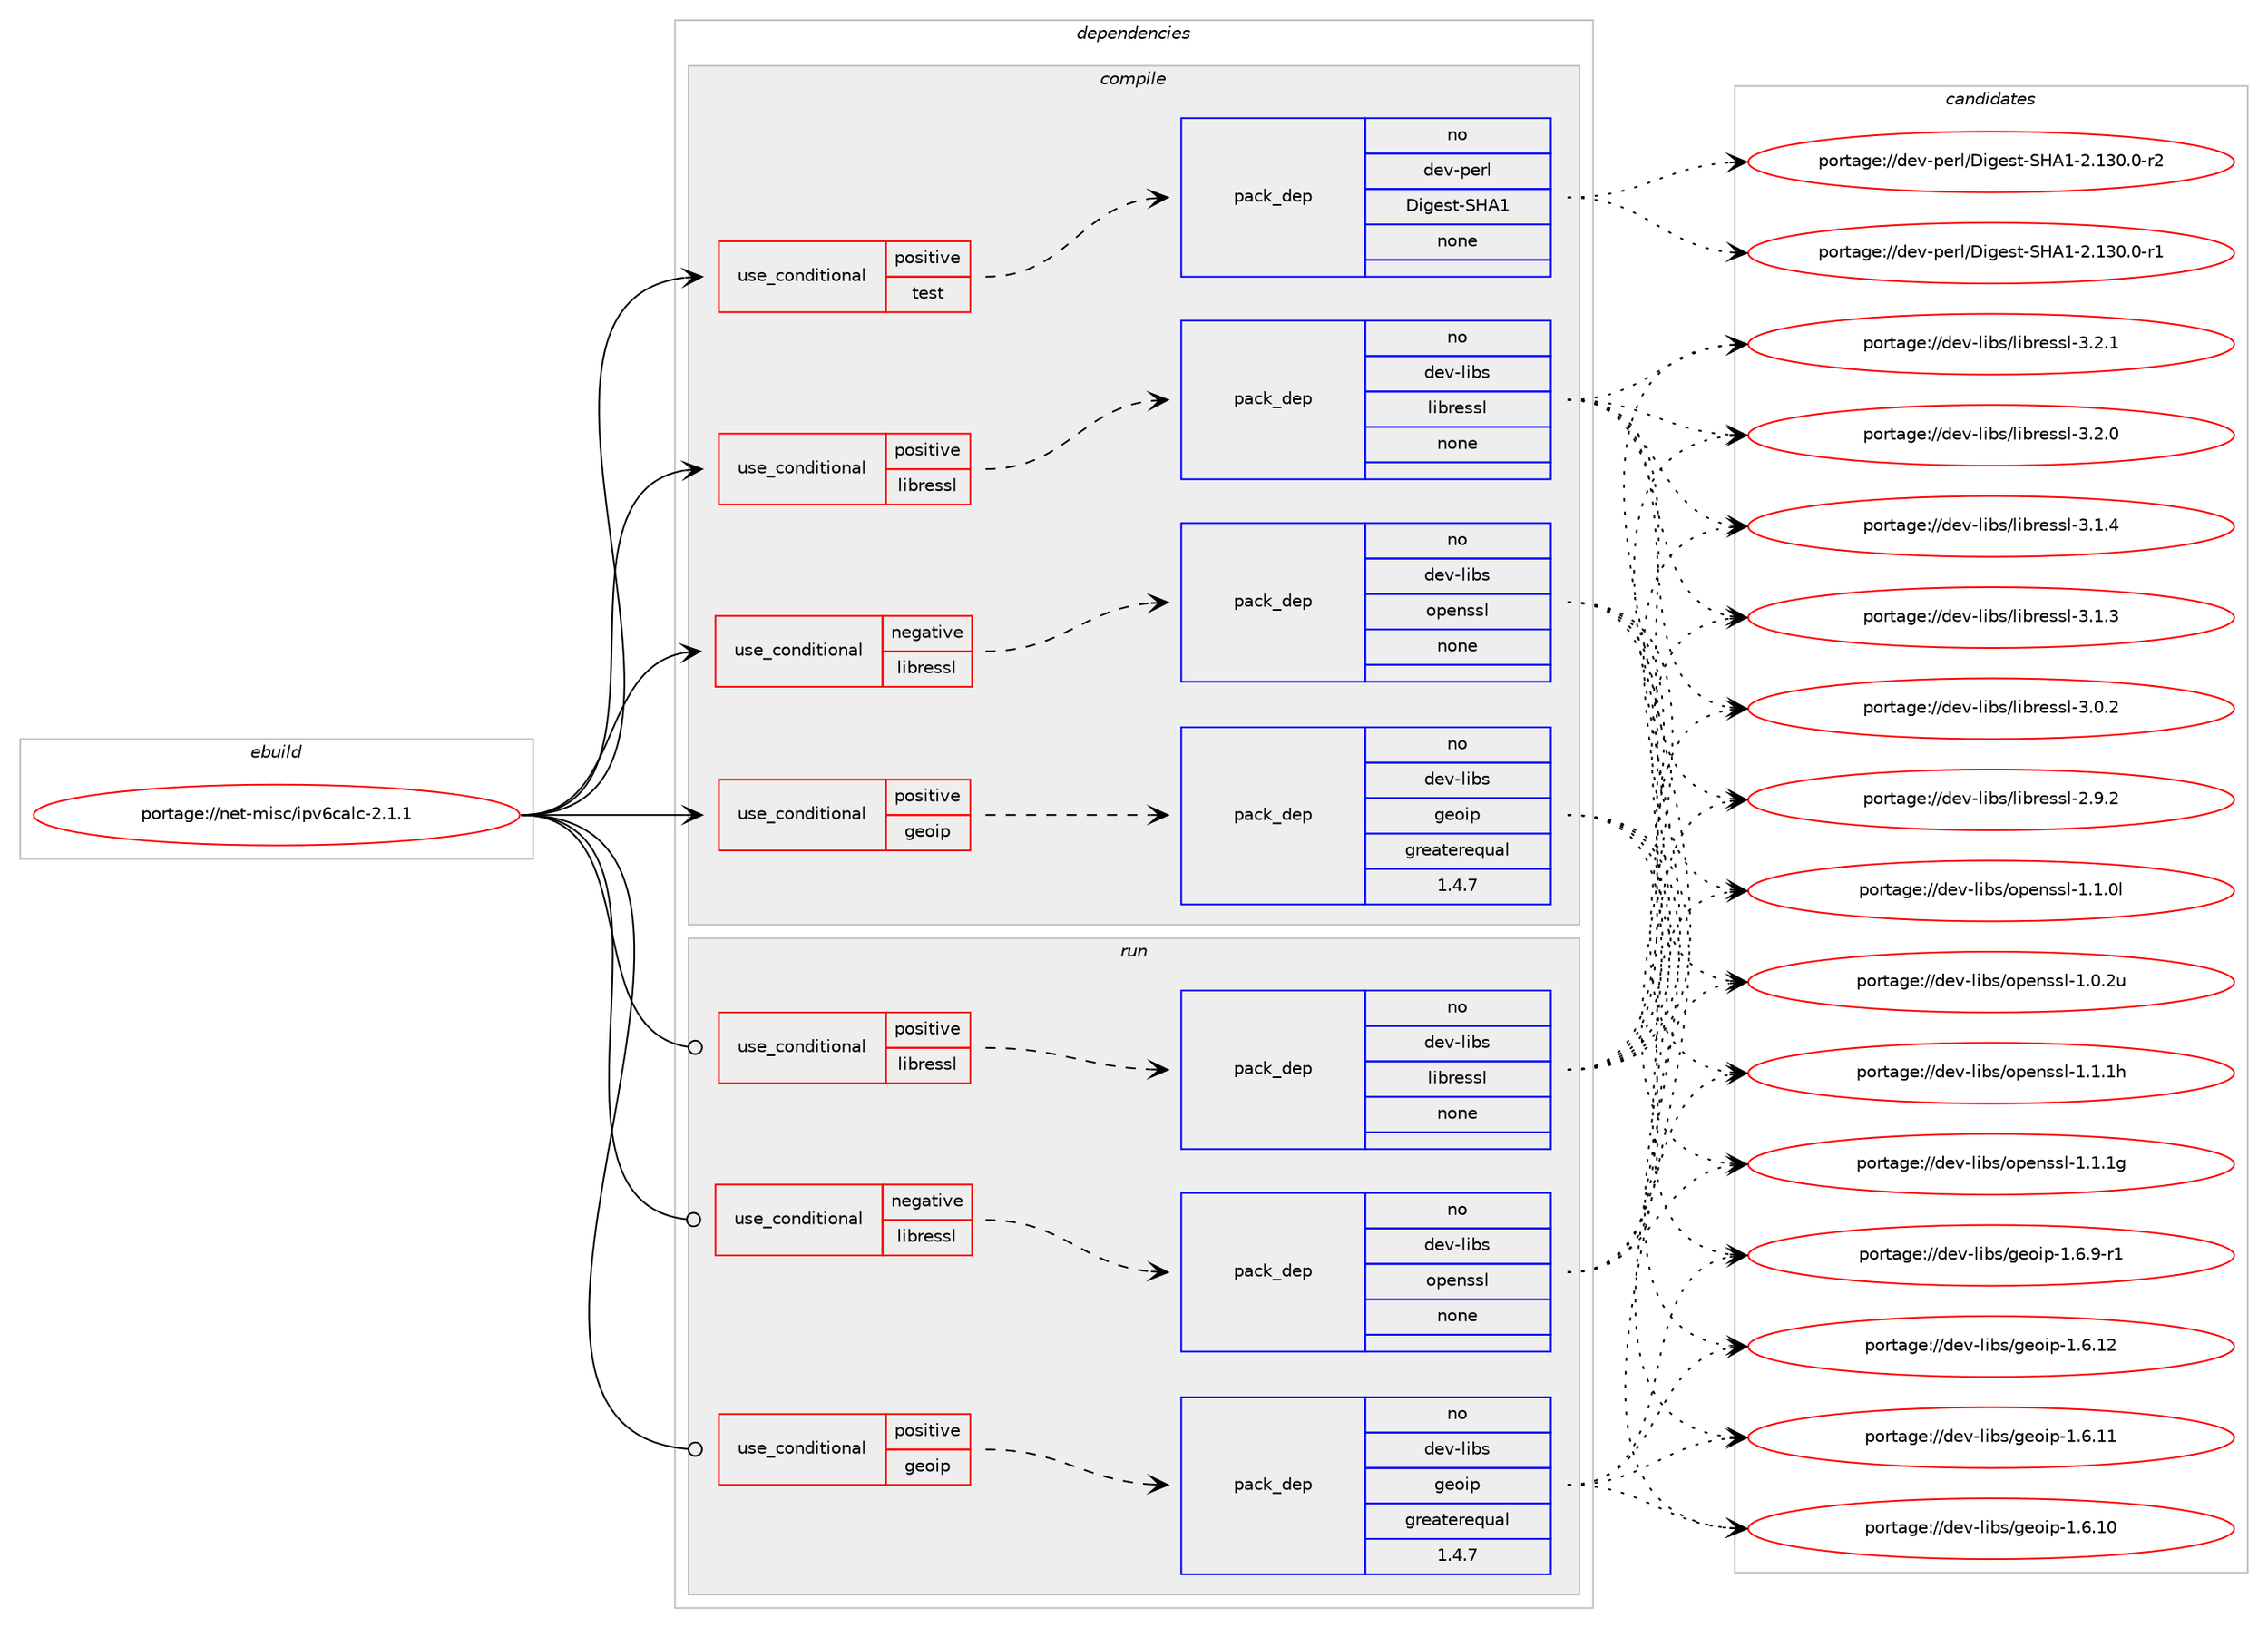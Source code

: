 digraph prolog {

# *************
# Graph options
# *************

newrank=true;
concentrate=true;
compound=true;
graph [rankdir=LR,fontname=Helvetica,fontsize=10,ranksep=1.5];#, ranksep=2.5, nodesep=0.2];
edge  [arrowhead=vee];
node  [fontname=Helvetica,fontsize=10];

# **********
# The ebuild
# **********

subgraph cluster_leftcol {
color=gray;
rank=same;
label=<<i>ebuild</i>>;
id [label="portage://net-misc/ipv6calc-2.1.1", color=red, width=4, href="../net-misc/ipv6calc-2.1.1.svg"];
}

# ****************
# The dependencies
# ****************

subgraph cluster_midcol {
color=gray;
label=<<i>dependencies</i>>;
subgraph cluster_compile {
fillcolor="#eeeeee";
style=filled;
label=<<i>compile</i>>;
subgraph cond509 {
dependency3339 [label=<<TABLE BORDER="0" CELLBORDER="1" CELLSPACING="0" CELLPADDING="4"><TR><TD ROWSPAN="3" CELLPADDING="10">use_conditional</TD></TR><TR><TD>negative</TD></TR><TR><TD>libressl</TD></TR></TABLE>>, shape=none, color=red];
subgraph pack2793 {
dependency3340 [label=<<TABLE BORDER="0" CELLBORDER="1" CELLSPACING="0" CELLPADDING="4" WIDTH="220"><TR><TD ROWSPAN="6" CELLPADDING="30">pack_dep</TD></TR><TR><TD WIDTH="110">no</TD></TR><TR><TD>dev-libs</TD></TR><TR><TD>openssl</TD></TR><TR><TD>none</TD></TR><TR><TD></TD></TR></TABLE>>, shape=none, color=blue];
}
dependency3339:e -> dependency3340:w [weight=20,style="dashed",arrowhead="vee"];
}
id:e -> dependency3339:w [weight=20,style="solid",arrowhead="vee"];
subgraph cond510 {
dependency3341 [label=<<TABLE BORDER="0" CELLBORDER="1" CELLSPACING="0" CELLPADDING="4"><TR><TD ROWSPAN="3" CELLPADDING="10">use_conditional</TD></TR><TR><TD>positive</TD></TR><TR><TD>geoip</TD></TR></TABLE>>, shape=none, color=red];
subgraph pack2794 {
dependency3342 [label=<<TABLE BORDER="0" CELLBORDER="1" CELLSPACING="0" CELLPADDING="4" WIDTH="220"><TR><TD ROWSPAN="6" CELLPADDING="30">pack_dep</TD></TR><TR><TD WIDTH="110">no</TD></TR><TR><TD>dev-libs</TD></TR><TR><TD>geoip</TD></TR><TR><TD>greaterequal</TD></TR><TR><TD>1.4.7</TD></TR></TABLE>>, shape=none, color=blue];
}
dependency3341:e -> dependency3342:w [weight=20,style="dashed",arrowhead="vee"];
}
id:e -> dependency3341:w [weight=20,style="solid",arrowhead="vee"];
subgraph cond511 {
dependency3343 [label=<<TABLE BORDER="0" CELLBORDER="1" CELLSPACING="0" CELLPADDING="4"><TR><TD ROWSPAN="3" CELLPADDING="10">use_conditional</TD></TR><TR><TD>positive</TD></TR><TR><TD>libressl</TD></TR></TABLE>>, shape=none, color=red];
subgraph pack2795 {
dependency3344 [label=<<TABLE BORDER="0" CELLBORDER="1" CELLSPACING="0" CELLPADDING="4" WIDTH="220"><TR><TD ROWSPAN="6" CELLPADDING="30">pack_dep</TD></TR><TR><TD WIDTH="110">no</TD></TR><TR><TD>dev-libs</TD></TR><TR><TD>libressl</TD></TR><TR><TD>none</TD></TR><TR><TD></TD></TR></TABLE>>, shape=none, color=blue];
}
dependency3343:e -> dependency3344:w [weight=20,style="dashed",arrowhead="vee"];
}
id:e -> dependency3343:w [weight=20,style="solid",arrowhead="vee"];
subgraph cond512 {
dependency3345 [label=<<TABLE BORDER="0" CELLBORDER="1" CELLSPACING="0" CELLPADDING="4"><TR><TD ROWSPAN="3" CELLPADDING="10">use_conditional</TD></TR><TR><TD>positive</TD></TR><TR><TD>test</TD></TR></TABLE>>, shape=none, color=red];
subgraph pack2796 {
dependency3346 [label=<<TABLE BORDER="0" CELLBORDER="1" CELLSPACING="0" CELLPADDING="4" WIDTH="220"><TR><TD ROWSPAN="6" CELLPADDING="30">pack_dep</TD></TR><TR><TD WIDTH="110">no</TD></TR><TR><TD>dev-perl</TD></TR><TR><TD>Digest-SHA1</TD></TR><TR><TD>none</TD></TR><TR><TD></TD></TR></TABLE>>, shape=none, color=blue];
}
dependency3345:e -> dependency3346:w [weight=20,style="dashed",arrowhead="vee"];
}
id:e -> dependency3345:w [weight=20,style="solid",arrowhead="vee"];
}
subgraph cluster_compileandrun {
fillcolor="#eeeeee";
style=filled;
label=<<i>compile and run</i>>;
}
subgraph cluster_run {
fillcolor="#eeeeee";
style=filled;
label=<<i>run</i>>;
subgraph cond513 {
dependency3347 [label=<<TABLE BORDER="0" CELLBORDER="1" CELLSPACING="0" CELLPADDING="4"><TR><TD ROWSPAN="3" CELLPADDING="10">use_conditional</TD></TR><TR><TD>negative</TD></TR><TR><TD>libressl</TD></TR></TABLE>>, shape=none, color=red];
subgraph pack2797 {
dependency3348 [label=<<TABLE BORDER="0" CELLBORDER="1" CELLSPACING="0" CELLPADDING="4" WIDTH="220"><TR><TD ROWSPAN="6" CELLPADDING="30">pack_dep</TD></TR><TR><TD WIDTH="110">no</TD></TR><TR><TD>dev-libs</TD></TR><TR><TD>openssl</TD></TR><TR><TD>none</TD></TR><TR><TD></TD></TR></TABLE>>, shape=none, color=blue];
}
dependency3347:e -> dependency3348:w [weight=20,style="dashed",arrowhead="vee"];
}
id:e -> dependency3347:w [weight=20,style="solid",arrowhead="odot"];
subgraph cond514 {
dependency3349 [label=<<TABLE BORDER="0" CELLBORDER="1" CELLSPACING="0" CELLPADDING="4"><TR><TD ROWSPAN="3" CELLPADDING="10">use_conditional</TD></TR><TR><TD>positive</TD></TR><TR><TD>geoip</TD></TR></TABLE>>, shape=none, color=red];
subgraph pack2798 {
dependency3350 [label=<<TABLE BORDER="0" CELLBORDER="1" CELLSPACING="0" CELLPADDING="4" WIDTH="220"><TR><TD ROWSPAN="6" CELLPADDING="30">pack_dep</TD></TR><TR><TD WIDTH="110">no</TD></TR><TR><TD>dev-libs</TD></TR><TR><TD>geoip</TD></TR><TR><TD>greaterequal</TD></TR><TR><TD>1.4.7</TD></TR></TABLE>>, shape=none, color=blue];
}
dependency3349:e -> dependency3350:w [weight=20,style="dashed",arrowhead="vee"];
}
id:e -> dependency3349:w [weight=20,style="solid",arrowhead="odot"];
subgraph cond515 {
dependency3351 [label=<<TABLE BORDER="0" CELLBORDER="1" CELLSPACING="0" CELLPADDING="4"><TR><TD ROWSPAN="3" CELLPADDING="10">use_conditional</TD></TR><TR><TD>positive</TD></TR><TR><TD>libressl</TD></TR></TABLE>>, shape=none, color=red];
subgraph pack2799 {
dependency3352 [label=<<TABLE BORDER="0" CELLBORDER="1" CELLSPACING="0" CELLPADDING="4" WIDTH="220"><TR><TD ROWSPAN="6" CELLPADDING="30">pack_dep</TD></TR><TR><TD WIDTH="110">no</TD></TR><TR><TD>dev-libs</TD></TR><TR><TD>libressl</TD></TR><TR><TD>none</TD></TR><TR><TD></TD></TR></TABLE>>, shape=none, color=blue];
}
dependency3351:e -> dependency3352:w [weight=20,style="dashed",arrowhead="vee"];
}
id:e -> dependency3351:w [weight=20,style="solid",arrowhead="odot"];
}
}

# **************
# The candidates
# **************

subgraph cluster_choices {
rank=same;
color=gray;
label=<<i>candidates</i>>;

subgraph choice2793 {
color=black;
nodesep=1;
choice100101118451081059811547111112101110115115108454946494649104 [label="portage://dev-libs/openssl-1.1.1h", color=red, width=4,href="../dev-libs/openssl-1.1.1h.svg"];
choice100101118451081059811547111112101110115115108454946494649103 [label="portage://dev-libs/openssl-1.1.1g", color=red, width=4,href="../dev-libs/openssl-1.1.1g.svg"];
choice100101118451081059811547111112101110115115108454946494648108 [label="portage://dev-libs/openssl-1.1.0l", color=red, width=4,href="../dev-libs/openssl-1.1.0l.svg"];
choice100101118451081059811547111112101110115115108454946484650117 [label="portage://dev-libs/openssl-1.0.2u", color=red, width=4,href="../dev-libs/openssl-1.0.2u.svg"];
dependency3340:e -> choice100101118451081059811547111112101110115115108454946494649104:w [style=dotted,weight="100"];
dependency3340:e -> choice100101118451081059811547111112101110115115108454946494649103:w [style=dotted,weight="100"];
dependency3340:e -> choice100101118451081059811547111112101110115115108454946494648108:w [style=dotted,weight="100"];
dependency3340:e -> choice100101118451081059811547111112101110115115108454946484650117:w [style=dotted,weight="100"];
}
subgraph choice2794 {
color=black;
nodesep=1;
choice1001011184510810598115471031011111051124549465446574511449 [label="portage://dev-libs/geoip-1.6.9-r1", color=red, width=4,href="../dev-libs/geoip-1.6.9-r1.svg"];
choice10010111845108105981154710310111110511245494654464950 [label="portage://dev-libs/geoip-1.6.12", color=red, width=4,href="../dev-libs/geoip-1.6.12.svg"];
choice10010111845108105981154710310111110511245494654464949 [label="portage://dev-libs/geoip-1.6.11", color=red, width=4,href="../dev-libs/geoip-1.6.11.svg"];
choice10010111845108105981154710310111110511245494654464948 [label="portage://dev-libs/geoip-1.6.10", color=red, width=4,href="../dev-libs/geoip-1.6.10.svg"];
dependency3342:e -> choice1001011184510810598115471031011111051124549465446574511449:w [style=dotted,weight="100"];
dependency3342:e -> choice10010111845108105981154710310111110511245494654464950:w [style=dotted,weight="100"];
dependency3342:e -> choice10010111845108105981154710310111110511245494654464949:w [style=dotted,weight="100"];
dependency3342:e -> choice10010111845108105981154710310111110511245494654464948:w [style=dotted,weight="100"];
}
subgraph choice2795 {
color=black;
nodesep=1;
choice10010111845108105981154710810598114101115115108455146504649 [label="portage://dev-libs/libressl-3.2.1", color=red, width=4,href="../dev-libs/libressl-3.2.1.svg"];
choice10010111845108105981154710810598114101115115108455146504648 [label="portage://dev-libs/libressl-3.2.0", color=red, width=4,href="../dev-libs/libressl-3.2.0.svg"];
choice10010111845108105981154710810598114101115115108455146494652 [label="portage://dev-libs/libressl-3.1.4", color=red, width=4,href="../dev-libs/libressl-3.1.4.svg"];
choice10010111845108105981154710810598114101115115108455146494651 [label="portage://dev-libs/libressl-3.1.3", color=red, width=4,href="../dev-libs/libressl-3.1.3.svg"];
choice10010111845108105981154710810598114101115115108455146484650 [label="portage://dev-libs/libressl-3.0.2", color=red, width=4,href="../dev-libs/libressl-3.0.2.svg"];
choice10010111845108105981154710810598114101115115108455046574650 [label="portage://dev-libs/libressl-2.9.2", color=red, width=4,href="../dev-libs/libressl-2.9.2.svg"];
dependency3344:e -> choice10010111845108105981154710810598114101115115108455146504649:w [style=dotted,weight="100"];
dependency3344:e -> choice10010111845108105981154710810598114101115115108455146504648:w [style=dotted,weight="100"];
dependency3344:e -> choice10010111845108105981154710810598114101115115108455146494652:w [style=dotted,weight="100"];
dependency3344:e -> choice10010111845108105981154710810598114101115115108455146494651:w [style=dotted,weight="100"];
dependency3344:e -> choice10010111845108105981154710810598114101115115108455146484650:w [style=dotted,weight="100"];
dependency3344:e -> choice10010111845108105981154710810598114101115115108455046574650:w [style=dotted,weight="100"];
}
subgraph choice2796 {
color=black;
nodesep=1;
choice100101118451121011141084768105103101115116458372654945504649514846484511450 [label="portage://dev-perl/Digest-SHA1-2.130.0-r2", color=red, width=4,href="../dev-perl/Digest-SHA1-2.130.0-r2.svg"];
choice100101118451121011141084768105103101115116458372654945504649514846484511449 [label="portage://dev-perl/Digest-SHA1-2.130.0-r1", color=red, width=4,href="../dev-perl/Digest-SHA1-2.130.0-r1.svg"];
dependency3346:e -> choice100101118451121011141084768105103101115116458372654945504649514846484511450:w [style=dotted,weight="100"];
dependency3346:e -> choice100101118451121011141084768105103101115116458372654945504649514846484511449:w [style=dotted,weight="100"];
}
subgraph choice2797 {
color=black;
nodesep=1;
choice100101118451081059811547111112101110115115108454946494649104 [label="portage://dev-libs/openssl-1.1.1h", color=red, width=4,href="../dev-libs/openssl-1.1.1h.svg"];
choice100101118451081059811547111112101110115115108454946494649103 [label="portage://dev-libs/openssl-1.1.1g", color=red, width=4,href="../dev-libs/openssl-1.1.1g.svg"];
choice100101118451081059811547111112101110115115108454946494648108 [label="portage://dev-libs/openssl-1.1.0l", color=red, width=4,href="../dev-libs/openssl-1.1.0l.svg"];
choice100101118451081059811547111112101110115115108454946484650117 [label="portage://dev-libs/openssl-1.0.2u", color=red, width=4,href="../dev-libs/openssl-1.0.2u.svg"];
dependency3348:e -> choice100101118451081059811547111112101110115115108454946494649104:w [style=dotted,weight="100"];
dependency3348:e -> choice100101118451081059811547111112101110115115108454946494649103:w [style=dotted,weight="100"];
dependency3348:e -> choice100101118451081059811547111112101110115115108454946494648108:w [style=dotted,weight="100"];
dependency3348:e -> choice100101118451081059811547111112101110115115108454946484650117:w [style=dotted,weight="100"];
}
subgraph choice2798 {
color=black;
nodesep=1;
choice1001011184510810598115471031011111051124549465446574511449 [label="portage://dev-libs/geoip-1.6.9-r1", color=red, width=4,href="../dev-libs/geoip-1.6.9-r1.svg"];
choice10010111845108105981154710310111110511245494654464950 [label="portage://dev-libs/geoip-1.6.12", color=red, width=4,href="../dev-libs/geoip-1.6.12.svg"];
choice10010111845108105981154710310111110511245494654464949 [label="portage://dev-libs/geoip-1.6.11", color=red, width=4,href="../dev-libs/geoip-1.6.11.svg"];
choice10010111845108105981154710310111110511245494654464948 [label="portage://dev-libs/geoip-1.6.10", color=red, width=4,href="../dev-libs/geoip-1.6.10.svg"];
dependency3350:e -> choice1001011184510810598115471031011111051124549465446574511449:w [style=dotted,weight="100"];
dependency3350:e -> choice10010111845108105981154710310111110511245494654464950:w [style=dotted,weight="100"];
dependency3350:e -> choice10010111845108105981154710310111110511245494654464949:w [style=dotted,weight="100"];
dependency3350:e -> choice10010111845108105981154710310111110511245494654464948:w [style=dotted,weight="100"];
}
subgraph choice2799 {
color=black;
nodesep=1;
choice10010111845108105981154710810598114101115115108455146504649 [label="portage://dev-libs/libressl-3.2.1", color=red, width=4,href="../dev-libs/libressl-3.2.1.svg"];
choice10010111845108105981154710810598114101115115108455146504648 [label="portage://dev-libs/libressl-3.2.0", color=red, width=4,href="../dev-libs/libressl-3.2.0.svg"];
choice10010111845108105981154710810598114101115115108455146494652 [label="portage://dev-libs/libressl-3.1.4", color=red, width=4,href="../dev-libs/libressl-3.1.4.svg"];
choice10010111845108105981154710810598114101115115108455146494651 [label="portage://dev-libs/libressl-3.1.3", color=red, width=4,href="../dev-libs/libressl-3.1.3.svg"];
choice10010111845108105981154710810598114101115115108455146484650 [label="portage://dev-libs/libressl-3.0.2", color=red, width=4,href="../dev-libs/libressl-3.0.2.svg"];
choice10010111845108105981154710810598114101115115108455046574650 [label="portage://dev-libs/libressl-2.9.2", color=red, width=4,href="../dev-libs/libressl-2.9.2.svg"];
dependency3352:e -> choice10010111845108105981154710810598114101115115108455146504649:w [style=dotted,weight="100"];
dependency3352:e -> choice10010111845108105981154710810598114101115115108455146504648:w [style=dotted,weight="100"];
dependency3352:e -> choice10010111845108105981154710810598114101115115108455146494652:w [style=dotted,weight="100"];
dependency3352:e -> choice10010111845108105981154710810598114101115115108455146494651:w [style=dotted,weight="100"];
dependency3352:e -> choice10010111845108105981154710810598114101115115108455146484650:w [style=dotted,weight="100"];
dependency3352:e -> choice10010111845108105981154710810598114101115115108455046574650:w [style=dotted,weight="100"];
}
}

}
